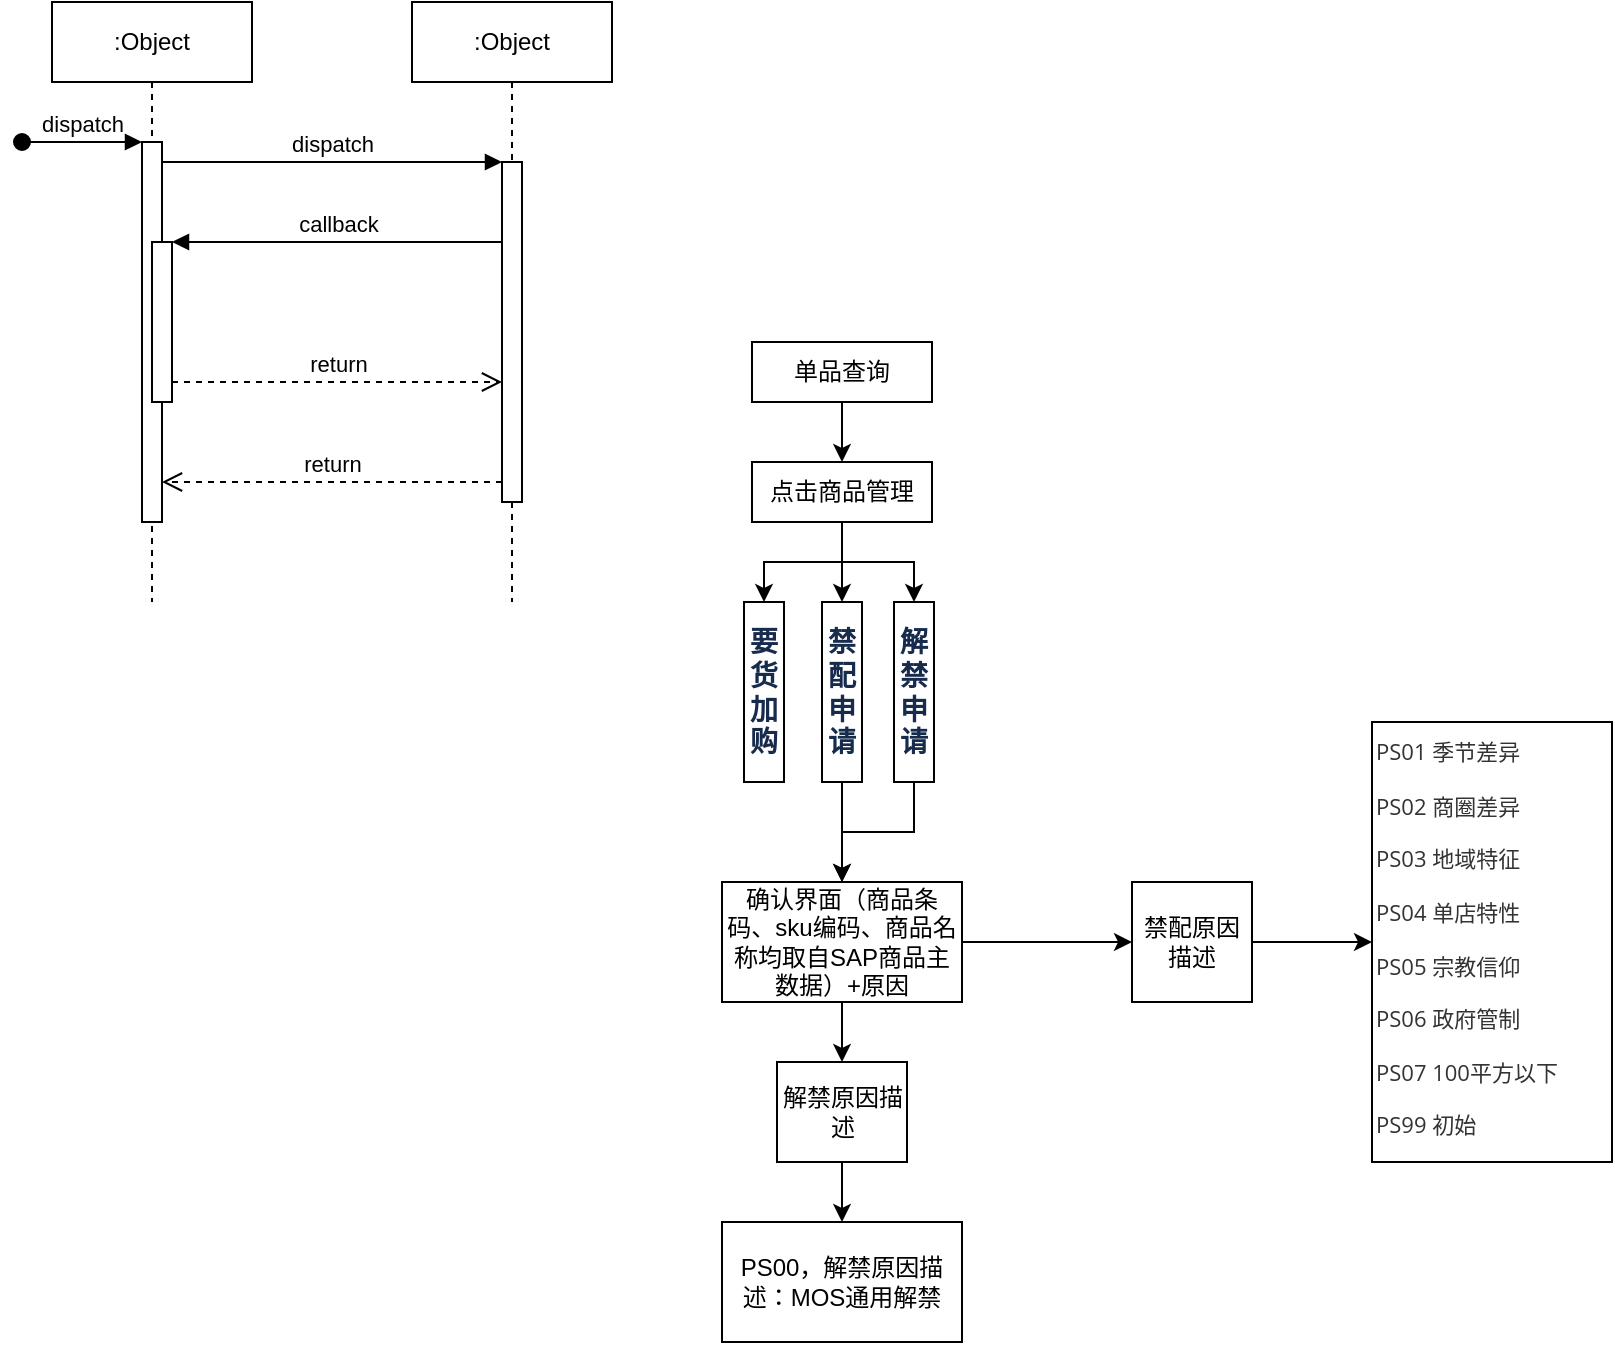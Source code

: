 <mxfile version="21.3.7" type="github">
  <diagram name="Page-1" id="2YBvvXClWsGukQMizWep">
    <mxGraphModel dx="951" dy="549" grid="1" gridSize="10" guides="1" tooltips="1" connect="1" arrows="1" fold="1" page="1" pageScale="1" pageWidth="850" pageHeight="1100" math="0" shadow="0">
      <root>
        <mxCell id="0" />
        <mxCell id="1" parent="0" />
        <mxCell id="aM9ryv3xv72pqoxQDRHE-1" value=":Object" style="shape=umlLifeline;perimeter=lifelinePerimeter;whiteSpace=wrap;html=1;container=0;dropTarget=0;collapsible=0;recursiveResize=0;outlineConnect=0;portConstraint=eastwest;newEdgeStyle={&quot;edgeStyle&quot;:&quot;elbowEdgeStyle&quot;,&quot;elbow&quot;:&quot;vertical&quot;,&quot;curved&quot;:0,&quot;rounded&quot;:0};" parent="1" vertex="1">
          <mxGeometry x="40" y="40" width="100" height="300" as="geometry" />
        </mxCell>
        <mxCell id="aM9ryv3xv72pqoxQDRHE-2" value="" style="html=1;points=[];perimeter=orthogonalPerimeter;outlineConnect=0;targetShapes=umlLifeline;portConstraint=eastwest;newEdgeStyle={&quot;edgeStyle&quot;:&quot;elbowEdgeStyle&quot;,&quot;elbow&quot;:&quot;vertical&quot;,&quot;curved&quot;:0,&quot;rounded&quot;:0};" parent="aM9ryv3xv72pqoxQDRHE-1" vertex="1">
          <mxGeometry x="45" y="70" width="10" height="190" as="geometry" />
        </mxCell>
        <mxCell id="aM9ryv3xv72pqoxQDRHE-3" value="dispatch" style="html=1;verticalAlign=bottom;startArrow=oval;endArrow=block;startSize=8;edgeStyle=elbowEdgeStyle;elbow=vertical;curved=0;rounded=0;" parent="aM9ryv3xv72pqoxQDRHE-1" target="aM9ryv3xv72pqoxQDRHE-2" edge="1">
          <mxGeometry relative="1" as="geometry">
            <mxPoint x="-15" y="70" as="sourcePoint" />
          </mxGeometry>
        </mxCell>
        <mxCell id="aM9ryv3xv72pqoxQDRHE-4" value="" style="html=1;points=[];perimeter=orthogonalPerimeter;outlineConnect=0;targetShapes=umlLifeline;portConstraint=eastwest;newEdgeStyle={&quot;edgeStyle&quot;:&quot;elbowEdgeStyle&quot;,&quot;elbow&quot;:&quot;vertical&quot;,&quot;curved&quot;:0,&quot;rounded&quot;:0};" parent="aM9ryv3xv72pqoxQDRHE-1" vertex="1">
          <mxGeometry x="50" y="120" width="10" height="80" as="geometry" />
        </mxCell>
        <mxCell id="aM9ryv3xv72pqoxQDRHE-5" value=":Object" style="shape=umlLifeline;perimeter=lifelinePerimeter;whiteSpace=wrap;html=1;container=0;dropTarget=0;collapsible=0;recursiveResize=0;outlineConnect=0;portConstraint=eastwest;newEdgeStyle={&quot;edgeStyle&quot;:&quot;elbowEdgeStyle&quot;,&quot;elbow&quot;:&quot;vertical&quot;,&quot;curved&quot;:0,&quot;rounded&quot;:0};" parent="1" vertex="1">
          <mxGeometry x="220" y="40" width="100" height="300" as="geometry" />
        </mxCell>
        <mxCell id="aM9ryv3xv72pqoxQDRHE-6" value="" style="html=1;points=[];perimeter=orthogonalPerimeter;outlineConnect=0;targetShapes=umlLifeline;portConstraint=eastwest;newEdgeStyle={&quot;edgeStyle&quot;:&quot;elbowEdgeStyle&quot;,&quot;elbow&quot;:&quot;vertical&quot;,&quot;curved&quot;:0,&quot;rounded&quot;:0};" parent="aM9ryv3xv72pqoxQDRHE-5" vertex="1">
          <mxGeometry x="45" y="80" width="10" height="170" as="geometry" />
        </mxCell>
        <mxCell id="aM9ryv3xv72pqoxQDRHE-7" value="dispatch" style="html=1;verticalAlign=bottom;endArrow=block;edgeStyle=elbowEdgeStyle;elbow=vertical;curved=0;rounded=0;" parent="1" source="aM9ryv3xv72pqoxQDRHE-2" target="aM9ryv3xv72pqoxQDRHE-6" edge="1">
          <mxGeometry relative="1" as="geometry">
            <mxPoint x="195" y="130" as="sourcePoint" />
            <Array as="points">
              <mxPoint x="180" y="120" />
            </Array>
          </mxGeometry>
        </mxCell>
        <mxCell id="aM9ryv3xv72pqoxQDRHE-8" value="return" style="html=1;verticalAlign=bottom;endArrow=open;dashed=1;endSize=8;edgeStyle=elbowEdgeStyle;elbow=vertical;curved=0;rounded=0;" parent="1" source="aM9ryv3xv72pqoxQDRHE-6" target="aM9ryv3xv72pqoxQDRHE-2" edge="1">
          <mxGeometry relative="1" as="geometry">
            <mxPoint x="195" y="205" as="targetPoint" />
            <Array as="points">
              <mxPoint x="190" y="280" />
            </Array>
          </mxGeometry>
        </mxCell>
        <mxCell id="aM9ryv3xv72pqoxQDRHE-9" value="callback" style="html=1;verticalAlign=bottom;endArrow=block;edgeStyle=elbowEdgeStyle;elbow=vertical;curved=0;rounded=0;" parent="1" source="aM9ryv3xv72pqoxQDRHE-6" target="aM9ryv3xv72pqoxQDRHE-4" edge="1">
          <mxGeometry relative="1" as="geometry">
            <mxPoint x="175" y="160" as="sourcePoint" />
            <Array as="points">
              <mxPoint x="190" y="160" />
            </Array>
          </mxGeometry>
        </mxCell>
        <mxCell id="aM9ryv3xv72pqoxQDRHE-10" value="return" style="html=1;verticalAlign=bottom;endArrow=open;dashed=1;endSize=8;edgeStyle=elbowEdgeStyle;elbow=vertical;curved=0;rounded=0;" parent="1" source="aM9ryv3xv72pqoxQDRHE-4" target="aM9ryv3xv72pqoxQDRHE-6" edge="1">
          <mxGeometry relative="1" as="geometry">
            <mxPoint x="175" y="235" as="targetPoint" />
            <Array as="points">
              <mxPoint x="180" y="230" />
            </Array>
          </mxGeometry>
        </mxCell>
        <mxCell id="59LvUmABtq-v8x7scVRQ-8" value="" style="edgeStyle=orthogonalEdgeStyle;rounded=0;orthogonalLoop=1;jettySize=auto;html=1;" edge="1" parent="1" source="59LvUmABtq-v8x7scVRQ-1" target="59LvUmABtq-v8x7scVRQ-2">
          <mxGeometry relative="1" as="geometry" />
        </mxCell>
        <mxCell id="59LvUmABtq-v8x7scVRQ-12" style="edgeStyle=orthogonalEdgeStyle;rounded=0;orthogonalLoop=1;jettySize=auto;html=1;entryX=0.5;entryY=0;entryDx=0;entryDy=0;" edge="1" parent="1" source="59LvUmABtq-v8x7scVRQ-1" target="59LvUmABtq-v8x7scVRQ-10">
          <mxGeometry relative="1" as="geometry" />
        </mxCell>
        <mxCell id="59LvUmABtq-v8x7scVRQ-13" style="edgeStyle=orthogonalEdgeStyle;rounded=0;orthogonalLoop=1;jettySize=auto;html=1;entryX=0.5;entryY=0;entryDx=0;entryDy=0;" edge="1" parent="1" source="59LvUmABtq-v8x7scVRQ-1" target="59LvUmABtq-v8x7scVRQ-9">
          <mxGeometry relative="1" as="geometry" />
        </mxCell>
        <mxCell id="59LvUmABtq-v8x7scVRQ-1" value="点击商品管理" style="rounded=0;whiteSpace=wrap;html=1;" vertex="1" parent="1">
          <mxGeometry x="390" y="270" width="90" height="30" as="geometry" />
        </mxCell>
        <mxCell id="59LvUmABtq-v8x7scVRQ-2" value="&lt;strong style=&quot;color: rgb(23, 43, 77); font-family: -apple-system, BlinkMacSystemFont, &amp;quot;Segoe UI&amp;quot;, Roboto, Oxygen, Ubuntu, &amp;quot;Fira Sans&amp;quot;, &amp;quot;Droid Sans&amp;quot;, &amp;quot;Helvetica Neue&amp;quot;, sans-serif; font-size: 14px; text-align: left; background-color: rgb(255, 255, 255);&quot;&gt;要货加购&lt;/strong&gt;" style="rounded=0;whiteSpace=wrap;html=1;" vertex="1" parent="1">
          <mxGeometry x="386" y="340" width="20" height="90" as="geometry" />
        </mxCell>
        <mxCell id="59LvUmABtq-v8x7scVRQ-5" style="edgeStyle=orthogonalEdgeStyle;rounded=0;orthogonalLoop=1;jettySize=auto;html=1;entryX=0.5;entryY=0;entryDx=0;entryDy=0;" edge="1" parent="1" source="59LvUmABtq-v8x7scVRQ-3" target="59LvUmABtq-v8x7scVRQ-1">
          <mxGeometry relative="1" as="geometry" />
        </mxCell>
        <mxCell id="59LvUmABtq-v8x7scVRQ-3" value="单品查询" style="rounded=0;whiteSpace=wrap;html=1;" vertex="1" parent="1">
          <mxGeometry x="390" y="210" width="90" height="30" as="geometry" />
        </mxCell>
        <mxCell id="59LvUmABtq-v8x7scVRQ-15" value="" style="edgeStyle=orthogonalEdgeStyle;rounded=0;orthogonalLoop=1;jettySize=auto;html=1;" edge="1" parent="1" source="59LvUmABtq-v8x7scVRQ-9" target="59LvUmABtq-v8x7scVRQ-14">
          <mxGeometry relative="1" as="geometry" />
        </mxCell>
        <mxCell id="59LvUmABtq-v8x7scVRQ-9" value="&lt;strong style=&quot;color: rgb(23, 43, 77); font-family: -apple-system, BlinkMacSystemFont, &amp;quot;Segoe UI&amp;quot;, Roboto, Oxygen, Ubuntu, &amp;quot;Fira Sans&amp;quot;, &amp;quot;Droid Sans&amp;quot;, &amp;quot;Helvetica Neue&amp;quot;, sans-serif; font-size: 14px; text-align: left; background-color: rgb(255, 255, 255);&quot;&gt;禁配申请&lt;/strong&gt;" style="rounded=0;whiteSpace=wrap;html=1;" vertex="1" parent="1">
          <mxGeometry x="425" y="340" width="20" height="90" as="geometry" />
        </mxCell>
        <mxCell id="59LvUmABtq-v8x7scVRQ-21" value="" style="edgeStyle=orthogonalEdgeStyle;rounded=0;orthogonalLoop=1;jettySize=auto;html=1;" edge="1" parent="1" source="59LvUmABtq-v8x7scVRQ-10" target="59LvUmABtq-v8x7scVRQ-14">
          <mxGeometry relative="1" as="geometry" />
        </mxCell>
        <mxCell id="59LvUmABtq-v8x7scVRQ-10" value="&lt;strong style=&quot;color: rgb(23, 43, 77); font-family: -apple-system, BlinkMacSystemFont, &amp;quot;Segoe UI&amp;quot;, Roboto, Oxygen, Ubuntu, &amp;quot;Fira Sans&amp;quot;, &amp;quot;Droid Sans&amp;quot;, &amp;quot;Helvetica Neue&amp;quot;, sans-serif; font-size: 14px; text-align: left; background-color: rgb(255, 255, 255);&quot;&gt;解禁申请&lt;/strong&gt;" style="rounded=0;whiteSpace=wrap;html=1;" vertex="1" parent="1">
          <mxGeometry x="461" y="340" width="20" height="90" as="geometry" />
        </mxCell>
        <mxCell id="59LvUmABtq-v8x7scVRQ-17" value="" style="edgeStyle=orthogonalEdgeStyle;rounded=0;orthogonalLoop=1;jettySize=auto;html=1;" edge="1" parent="1" source="59LvUmABtq-v8x7scVRQ-14" target="59LvUmABtq-v8x7scVRQ-16">
          <mxGeometry relative="1" as="geometry" />
        </mxCell>
        <mxCell id="59LvUmABtq-v8x7scVRQ-23" value="" style="edgeStyle=orthogonalEdgeStyle;rounded=0;orthogonalLoop=1;jettySize=auto;html=1;" edge="1" parent="1" source="59LvUmABtq-v8x7scVRQ-14" target="59LvUmABtq-v8x7scVRQ-22">
          <mxGeometry relative="1" as="geometry" />
        </mxCell>
        <mxCell id="59LvUmABtq-v8x7scVRQ-14" value="确认界面（商品条码、sku编码、商品名称均取自SAP商品主数据）+原因" style="whiteSpace=wrap;html=1;rounded=0;" vertex="1" parent="1">
          <mxGeometry x="375" y="480" width="120" height="60" as="geometry" />
        </mxCell>
        <mxCell id="59LvUmABtq-v8x7scVRQ-20" value="" style="edgeStyle=orthogonalEdgeStyle;rounded=0;orthogonalLoop=1;jettySize=auto;html=1;" edge="1" parent="1" source="59LvUmABtq-v8x7scVRQ-16" target="59LvUmABtq-v8x7scVRQ-19">
          <mxGeometry relative="1" as="geometry" />
        </mxCell>
        <mxCell id="59LvUmABtq-v8x7scVRQ-16" value="禁配原因描述" style="whiteSpace=wrap;html=1;rounded=0;" vertex="1" parent="1">
          <mxGeometry x="580" y="480" width="60" height="60" as="geometry" />
        </mxCell>
        <mxCell id="59LvUmABtq-v8x7scVRQ-19" value="&lt;p style=&quot;box-sizing: border-box; line-height: inherit; orphans: 4; margin: 0.8em 0px; position: relative; color: rgb(51, 51, 51); font-family: &amp;quot;Open Sans&amp;quot;, &amp;quot;Clear Sans&amp;quot;, &amp;quot;Helvetica Neue&amp;quot;, Helvetica, Arial, &amp;quot;Segoe UI Emoji&amp;quot;, sans-serif; font-size: 11px;&quot; class=&quot;md-end-block md-p&quot;&gt;&lt;sup style=&quot;font-size: 11px;&quot;&gt;&lt;font style=&quot;font-size: 11px;&quot;&gt;PS01 季节差异&lt;/font&gt;&lt;/sup&gt;&lt;/p&gt;&lt;p style=&quot;box-sizing: border-box; line-height: inherit; orphans: 4; margin: 0.8em 0px; position: relative; color: rgb(51, 51, 51); font-family: &amp;quot;Open Sans&amp;quot;, &amp;quot;Clear Sans&amp;quot;, &amp;quot;Helvetica Neue&amp;quot;, Helvetica, Arial, &amp;quot;Segoe UI Emoji&amp;quot;, sans-serif; font-size: 11px;&quot; class=&quot;md-end-block md-p&quot;&gt;&lt;span style=&quot;box-sizing: border-box; font-size: 11px;&quot; class=&quot;md-plain&quot;&gt;&lt;sup style=&quot;font-size: 11px;&quot;&gt;&lt;font style=&quot;font-size: 11px;&quot;&gt;PS02 商圈差异&lt;/font&gt;&lt;/sup&gt;&lt;/span&gt;&lt;/p&gt;&lt;p style=&quot;box-sizing: border-box; line-height: inherit; orphans: 4; margin: 0.8em 0px; position: relative; color: rgb(51, 51, 51); font-family: &amp;quot;Open Sans&amp;quot;, &amp;quot;Clear Sans&amp;quot;, &amp;quot;Helvetica Neue&amp;quot;, Helvetica, Arial, &amp;quot;Segoe UI Emoji&amp;quot;, sans-serif; font-size: 11px;&quot; class=&quot;md-end-block md-p&quot;&gt;&lt;span style=&quot;box-sizing: border-box; font-size: 11px;&quot; class=&quot;md-plain&quot;&gt;&lt;sup style=&quot;font-size: 11px;&quot;&gt;&lt;font style=&quot;font-size: 11px;&quot;&gt;PS03 地域特征&lt;/font&gt;&lt;/sup&gt;&lt;/span&gt;&lt;/p&gt;&lt;p style=&quot;box-sizing: border-box; line-height: inherit; orphans: 4; margin: 0.8em 0px; position: relative; color: rgb(51, 51, 51); font-family: &amp;quot;Open Sans&amp;quot;, &amp;quot;Clear Sans&amp;quot;, &amp;quot;Helvetica Neue&amp;quot;, Helvetica, Arial, &amp;quot;Segoe UI Emoji&amp;quot;, sans-serif; font-size: 11px;&quot; class=&quot;md-end-block md-p&quot;&gt;&lt;span style=&quot;box-sizing: border-box; font-size: 11px;&quot; class=&quot;md-plain&quot;&gt;&lt;sup style=&quot;font-size: 11px;&quot;&gt;&lt;font style=&quot;font-size: 11px;&quot;&gt;PS04 单店特性&lt;/font&gt;&lt;/sup&gt;&lt;/span&gt;&lt;/p&gt;&lt;p style=&quot;box-sizing: border-box; line-height: inherit; orphans: 4; margin: 0.8em 0px; position: relative; color: rgb(51, 51, 51); font-family: &amp;quot;Open Sans&amp;quot;, &amp;quot;Clear Sans&amp;quot;, &amp;quot;Helvetica Neue&amp;quot;, Helvetica, Arial, &amp;quot;Segoe UI Emoji&amp;quot;, sans-serif; font-size: 11px;&quot; class=&quot;md-end-block md-p&quot;&gt;&lt;span style=&quot;box-sizing: border-box; font-size: 11px;&quot; class=&quot;md-plain&quot;&gt;&lt;sup style=&quot;font-size: 11px;&quot;&gt;&lt;font style=&quot;font-size: 11px;&quot;&gt;PS05 宗教信仰&lt;/font&gt;&lt;/sup&gt;&lt;/span&gt;&lt;/p&gt;&lt;p style=&quot;box-sizing: border-box; line-height: inherit; orphans: 4; margin: 0.8em 0px; position: relative; color: rgb(51, 51, 51); font-family: &amp;quot;Open Sans&amp;quot;, &amp;quot;Clear Sans&amp;quot;, &amp;quot;Helvetica Neue&amp;quot;, Helvetica, Arial, &amp;quot;Segoe UI Emoji&amp;quot;, sans-serif; font-size: 11px;&quot; class=&quot;md-end-block md-p&quot;&gt;&lt;span style=&quot;box-sizing: border-box; font-size: 11px;&quot; class=&quot;md-plain&quot;&gt;&lt;sup style=&quot;font-size: 11px;&quot;&gt;&lt;font style=&quot;font-size: 11px;&quot;&gt;PS06 政府管制&lt;/font&gt;&lt;/sup&gt;&lt;/span&gt;&lt;/p&gt;&lt;p style=&quot;box-sizing: border-box; line-height: inherit; orphans: 4; margin: 0.8em 0px; position: relative; color: rgb(51, 51, 51); font-family: &amp;quot;Open Sans&amp;quot;, &amp;quot;Clear Sans&amp;quot;, &amp;quot;Helvetica Neue&amp;quot;, Helvetica, Arial, &amp;quot;Segoe UI Emoji&amp;quot;, sans-serif; font-size: 11px;&quot; class=&quot;md-end-block md-p&quot;&gt;&lt;span style=&quot;box-sizing: border-box; font-size: 11px;&quot; class=&quot;md-plain&quot;&gt;&lt;sup style=&quot;font-size: 11px;&quot;&gt;&lt;font style=&quot;font-size: 11px;&quot;&gt;PS07 100平方以下&lt;/font&gt;&lt;/sup&gt;&lt;/span&gt;&lt;/p&gt;&lt;p style=&quot;box-sizing: border-box; line-height: inherit; orphans: 4; margin: 0.8em 0px; position: relative; color: rgb(51, 51, 51); font-family: &amp;quot;Open Sans&amp;quot;, &amp;quot;Clear Sans&amp;quot;, &amp;quot;Helvetica Neue&amp;quot;, Helvetica, Arial, &amp;quot;Segoe UI Emoji&amp;quot;, sans-serif; font-size: 11px;&quot; class=&quot;md-end-block md-p&quot;&gt;&lt;span style=&quot;background-color: initial; font-size: 11px;&quot;&gt;&lt;sup style=&quot;font-size: 11px;&quot;&gt;&lt;font style=&quot;font-size: 11px;&quot;&gt;PS99 初始&lt;/font&gt;&lt;/sup&gt;&lt;/span&gt;&lt;/p&gt;" style="rounded=0;whiteSpace=wrap;html=1;align=left;" vertex="1" parent="1">
          <mxGeometry x="700" y="400" width="120" height="220" as="geometry" />
        </mxCell>
        <mxCell id="59LvUmABtq-v8x7scVRQ-25" value="" style="edgeStyle=orthogonalEdgeStyle;rounded=0;orthogonalLoop=1;jettySize=auto;html=1;" edge="1" parent="1" source="59LvUmABtq-v8x7scVRQ-22" target="59LvUmABtq-v8x7scVRQ-24">
          <mxGeometry relative="1" as="geometry" />
        </mxCell>
        <mxCell id="59LvUmABtq-v8x7scVRQ-22" value="解禁原因描述" style="whiteSpace=wrap;html=1;rounded=0;" vertex="1" parent="1">
          <mxGeometry x="402.5" y="570" width="65" height="50" as="geometry" />
        </mxCell>
        <mxCell id="59LvUmABtq-v8x7scVRQ-24" value="PS00，解禁原因描述：MOS通用解禁" style="whiteSpace=wrap;html=1;rounded=0;" vertex="1" parent="1">
          <mxGeometry x="375" y="650" width="120" height="60" as="geometry" />
        </mxCell>
      </root>
    </mxGraphModel>
  </diagram>
</mxfile>
